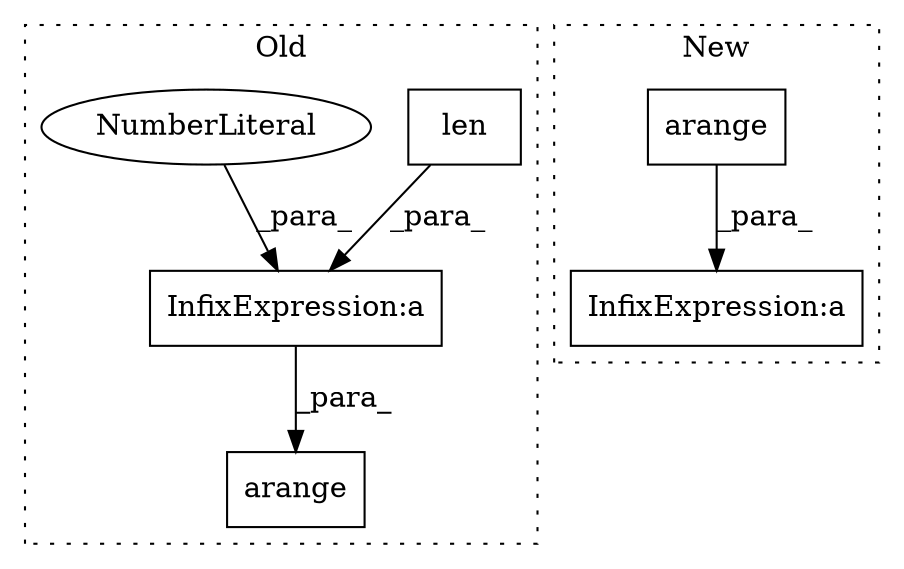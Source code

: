 digraph G {
subgraph cluster0 {
1 [label="len" a="32" s="623,644" l="4,1" shape="box"];
3 [label="arange" a="32" s="614,649" l="7,1" shape="box"];
4 [label="InfixExpression:a" a="27" s="645" l="3" shape="box"];
6 [label="NumberLiteral" a="34" s="648" l="1" shape="ellipse"];
label = "Old";
style="dotted";
}
subgraph cluster1 {
2 [label="arange" a="32" s="614,643" l="7,1" shape="box"];
5 [label="InfixExpression:a" a="27" s="644" l="3" shape="box"];
label = "New";
style="dotted";
}
1 -> 4 [label="_para_"];
2 -> 5 [label="_para_"];
4 -> 3 [label="_para_"];
6 -> 4 [label="_para_"];
}
